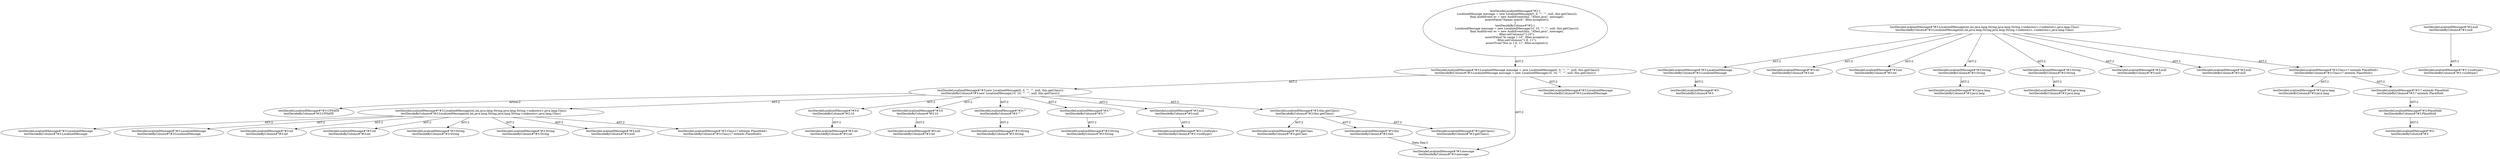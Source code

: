 digraph "Pattern" {
0 [label="testDecideLocalizedMessage#?#3:UPDATE
testDecideByColumn#?#3:UPDATE" shape=ellipse]
1 [label="testDecideLocalizedMessage#?#3:new LocalizedMessage(0, 0, \"\", \"\", null, this.getClass())
testDecideByColumn#?#3:new LocalizedMessage(10, 10, \"\", \"\", null, this.getClass())" shape=ellipse]
2 [label="testDecideLocalizedMessage#?#3:LocalizedMessage message = new LocalizedMessage(0, 0, \"\", \"\", null, this.getClass())
testDecideByColumn#?#3:LocalizedMessage message = new LocalizedMessage(10, 10, \"\", \"\", null, this.getClass())" shape=ellipse]
3 [label="testDecideLocalizedMessage#?#2:\{
    LocalizedMessage message = new LocalizedMessage(0, 0, \"\", \"\", null, this.getClass());
    final AuditEvent ev = new AuditEvent(this, \"ATest.java\", message);
    assertFalse(\"Names match\", filter.accept(ev));
\}
testDecideByColumn#?#2:\{
    LocalizedMessage message = new LocalizedMessage(10, 10, \"\", \"\", null, this.getClass());
    final AuditEvent ev = new AuditEvent(this, \"ATest.java\", message);
    filter.setColumns(\"1-10\");
    assertFalse(\"In range 1-10\", filter.accept(ev));
    filter.setColumns(\"1-9, 11\");
    assertTrue(\"Not in 1-9, 1)\", filter.accept(ev));
\}" shape=ellipse]
4 [label="testDecideLocalizedMessage#?#3:message
testDecideByColumn#?#3:message" shape=ellipse]
5 [label="testDecideLocalizedMessage#?#3:LocalizedMessage
testDecideByColumn#?#3:LocalizedMessage" shape=ellipse]
6 [label="testDecideLocalizedMessage#?#3:LocalizedMessage(int,int,java.lang.String,java.lang.String,<unknown>,java.lang.Class)
testDecideByColumn#?#3:LocalizedMessage(int,int,java.lang.String,java.lang.String,<unknown>,java.lang.Class)" shape=ellipse]
7 [label="testDecideLocalizedMessage#?#3:LocalizedMessage
testDecideByColumn#?#3:LocalizedMessage" shape=ellipse]
8 [label="testDecideLocalizedMessage#?#3:LocalizedMessage
testDecideByColumn#?#3:LocalizedMessage" shape=ellipse]
9 [label="testDecideLocalizedMessage#?#3:int
testDecideByColumn#?#3:int" shape=ellipse]
10 [label="testDecideLocalizedMessage#?#3:int
testDecideByColumn#?#3:int" shape=ellipse]
11 [label="testDecideLocalizedMessage#?#3:String
testDecideByColumn#?#3:String" shape=ellipse]
12 [label="testDecideLocalizedMessage#?#3:String
testDecideByColumn#?#3:String" shape=ellipse]
13 [label="testDecideLocalizedMessage#?#3:null
testDecideByColumn#?#3:null" shape=ellipse]
14 [label="testDecideLocalizedMessage#?#3:Class<? extends PlaceHold>
testDecideByColumn#?#3:Class<? extends PlaceHold>" shape=ellipse]
15 [label="testDecideLocalizedMessage#?#3:0
testDecideByColumn#?#3:10" shape=ellipse]
16 [label="testDecideLocalizedMessage#?#3:int
testDecideByColumn#?#3:int" shape=ellipse]
17 [label="testDecideLocalizedMessage#?#3:0
testDecideByColumn#?#3:10" shape=ellipse]
18 [label="testDecideLocalizedMessage#?#3:int
testDecideByColumn#?#3:int" shape=ellipse]
19 [label="testDecideLocalizedMessage#?#3:\"\"
testDecideByColumn#?#3:\"\"" shape=ellipse]
20 [label="testDecideLocalizedMessage#?#3:String
testDecideByColumn#?#3:String" shape=ellipse]
21 [label="testDecideLocalizedMessage#?#3:\"\"
testDecideByColumn#?#3:\"\"" shape=ellipse]
22 [label="testDecideLocalizedMessage#?#3:String
testDecideByColumn#?#3:String" shape=ellipse]
23 [label="testDecideLocalizedMessage#?#3:null
testDecideByColumn#?#3:null" shape=ellipse]
24 [label="testDecideLocalizedMessage#?#3:<nulltype>
testDecideByColumn#?#3:<nulltype>" shape=ellipse]
25 [label="testDecideLocalizedMessage#?#3:this.getClass()
testDecideByColumn#?#3:this.getClass()" shape=ellipse]
26 [label="testDecideLocalizedMessage#?#3:getClass
testDecideByColumn#?#3:getClass" shape=ellipse]
27 [label="testDecideLocalizedMessage#?#3:this
testDecideByColumn#?#3:this" shape=ellipse]
28 [label="testDecideLocalizedMessage#?#3:getClass()
testDecideByColumn#?#3:getClass()" shape=ellipse]
29 [label="testDecideLocalizedMessage#?#3:LocalizedMessage(int,int,java.lang.String,java.lang.String,<unknown>,<unknown>,java.lang.Class)
testDecideByColumn#?#3:LocalizedMessage(int,int,java.lang.String,java.lang.String,<unknown>,<unknown>,java.lang.Class)" shape=ellipse]
30 [label="testDecideLocalizedMessage#?#3:LocalizedMessage
testDecideByColumn#?#3:LocalizedMessage" shape=ellipse]
31 [label="testDecideLocalizedMessage#?#3:
testDecideByColumn#?#3:" shape=ellipse]
32 [label="testDecideLocalizedMessage#?#3:int
testDecideByColumn#?#3:int" shape=ellipse]
33 [label="testDecideLocalizedMessage#?#3:int
testDecideByColumn#?#3:int" shape=ellipse]
34 [label="testDecideLocalizedMessage#?#3:String
testDecideByColumn#?#3:String" shape=ellipse]
35 [label="testDecideLocalizedMessage#?#3:java.lang
testDecideByColumn#?#3:java.lang" shape=ellipse]
36 [label="testDecideLocalizedMessage#?#3:String
testDecideByColumn#?#3:String" shape=ellipse]
37 [label="testDecideLocalizedMessage#?#3:java.lang
testDecideByColumn#?#3:java.lang" shape=ellipse]
38 [label="testDecideLocalizedMessage#?#3:null
testDecideByColumn#?#3:null" shape=ellipse]
39 [label="testDecideLocalizedMessage#?#3:null
testDecideByColumn#?#3:null" shape=ellipse]
40 [label="testDecideLocalizedMessage#?#3:Class<? extends PlaceHold>
testDecideByColumn#?#3:Class<? extends PlaceHold>" shape=ellipse]
41 [label="testDecideLocalizedMessage#?#3:java.lang
testDecideByColumn#?#3:java.lang" shape=ellipse]
42 [label="testDecideLocalizedMessage#?#3:? extends PlaceHold
testDecideByColumn#?#3:? extends PlaceHold" shape=ellipse]
43 [label="testDecideLocalizedMessage#?#3:PlaceHold
testDecideByColumn#?#3:PlaceHold" shape=ellipse]
44 [label="testDecideLocalizedMessage#?#3:
testDecideByColumn#?#3:" shape=ellipse]
45 [label="testDecideLocalizedMessage#?#3:null
testDecideByColumn#?#3:null" shape=ellipse]
46 [label="testDecideLocalizedMessage#?#3:<nulltype>
testDecideByColumn#?#3:<nulltype>" shape=ellipse]
1 -> 0 [label="Action:2"];
1 -> 6 [label="AST:2"];
1 -> 15 [label="AST:2"];
1 -> 17 [label="AST:2"];
1 -> 19 [label="AST:2"];
1 -> 21 [label="AST:2"];
1 -> 23 [label="AST:2"];
1 -> 25 [label="AST:2"];
2 -> 1 [label="AST:2"];
2 -> 4 [label="AST:2"];
2 -> 5 [label="AST:2"];
3 -> 2 [label="AST:2"];
6 -> 7 [label="AST:2"];
6 -> 8 [label="AST:2"];
6 -> 9 [label="AST:2"];
6 -> 10 [label="AST:2"];
6 -> 11 [label="AST:2"];
6 -> 12 [label="AST:2"];
6 -> 13 [label="AST:2"];
6 -> 14 [label="AST:2"];
15 -> 16 [label="AST:2"];
17 -> 18 [label="AST:2"];
19 -> 20 [label="AST:2"];
21 -> 22 [label="AST:2"];
23 -> 24 [label="AST:2"];
25 -> 26 [label="AST:2"];
25 -> 27 [label="AST:2"];
25 -> 28 [label="AST:2"];
27 -> 4 [label="Data Dep:2"];
29 -> 30 [label="AST:2"];
29 -> 32 [label="AST:2"];
29 -> 33 [label="AST:2"];
29 -> 34 [label="AST:2"];
29 -> 36 [label="AST:2"];
29 -> 38 [label="AST:2"];
29 -> 39 [label="AST:2"];
29 -> 40 [label="AST:2"];
30 -> 31 [label="AST:2"];
34 -> 35 [label="AST:2"];
36 -> 37 [label="AST:2"];
40 -> 41 [label="AST:2"];
40 -> 42 [label="AST:2"];
42 -> 43 [label="AST:2"];
43 -> 44 [label="AST:2"];
45 -> 46 [label="AST:2"];
}
